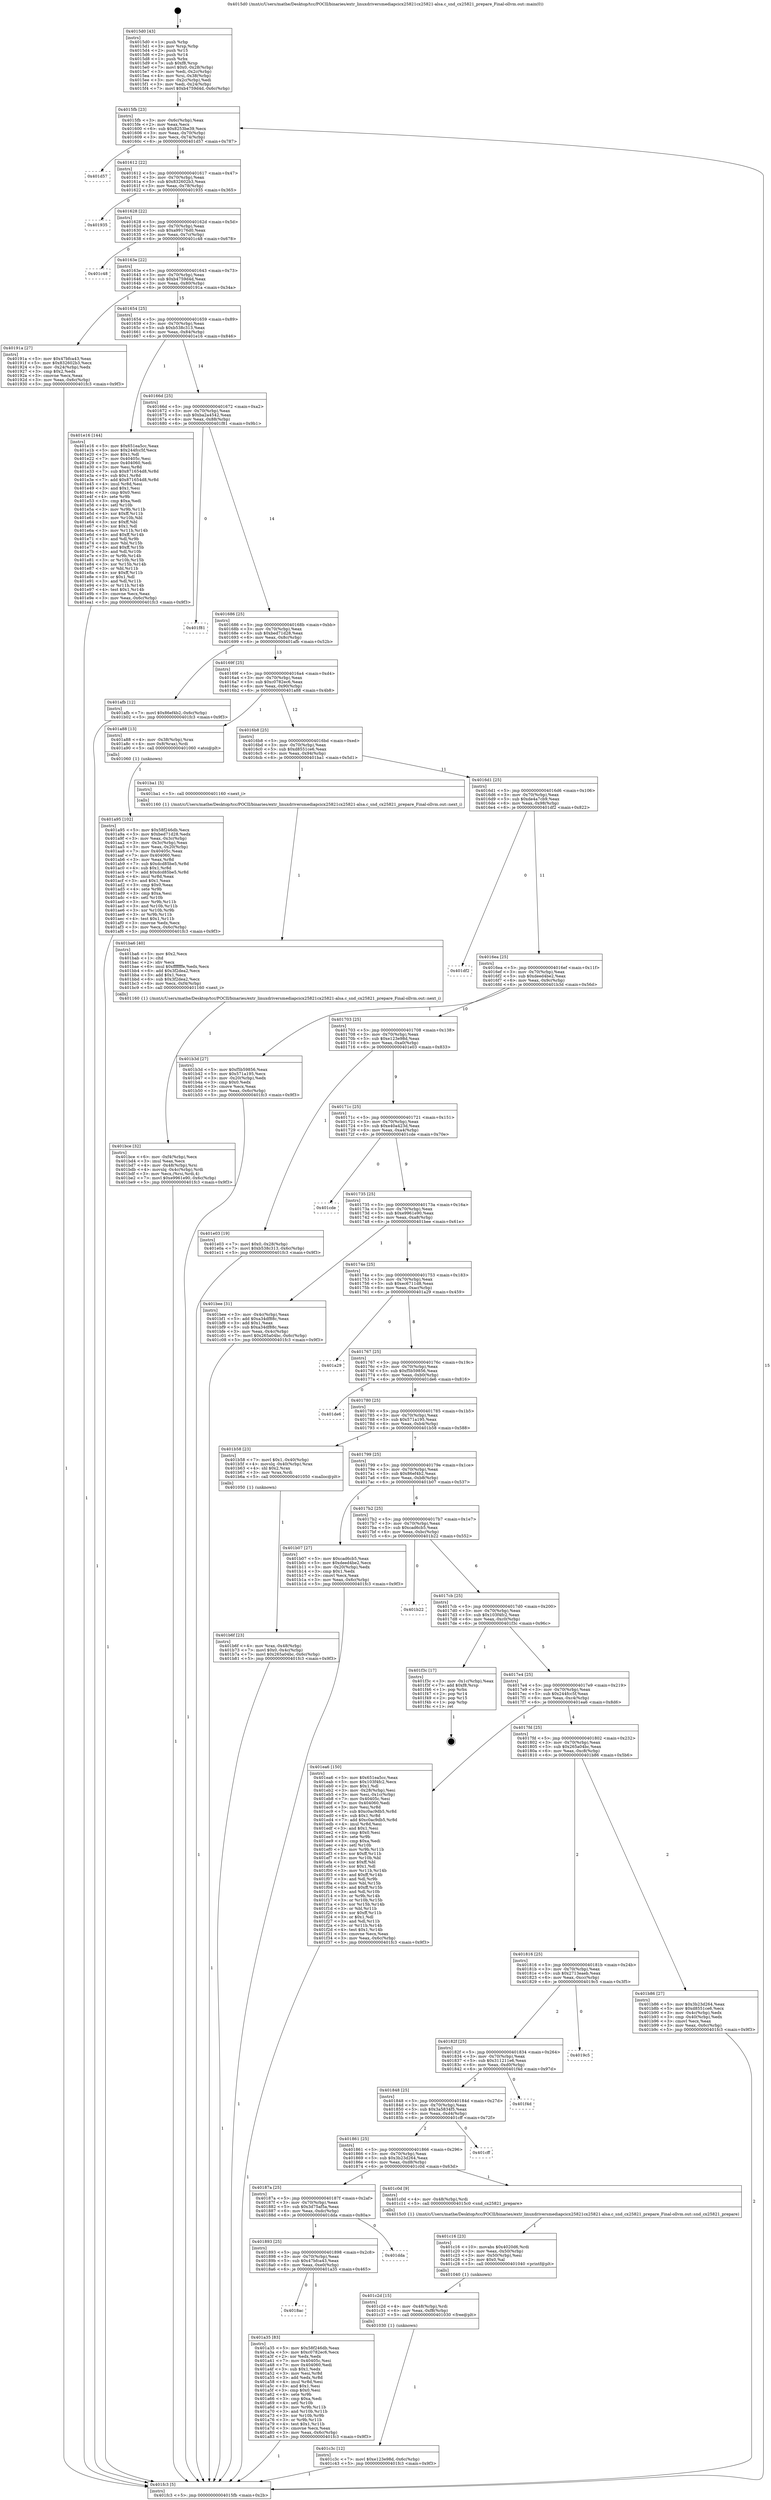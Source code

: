 digraph "0x4015d0" {
  label = "0x4015d0 (/mnt/c/Users/mathe/Desktop/tcc/POCII/binaries/extr_linuxdriversmediapcicx25821cx25821-alsa.c_snd_cx25821_prepare_Final-ollvm.out::main(0))"
  labelloc = "t"
  node[shape=record]

  Entry [label="",width=0.3,height=0.3,shape=circle,fillcolor=black,style=filled]
  "0x4015fb" [label="{
     0x4015fb [23]\l
     | [instrs]\l
     &nbsp;&nbsp;0x4015fb \<+3\>: mov -0x6c(%rbp),%eax\l
     &nbsp;&nbsp;0x4015fe \<+2\>: mov %eax,%ecx\l
     &nbsp;&nbsp;0x401600 \<+6\>: sub $0x8253be39,%ecx\l
     &nbsp;&nbsp;0x401606 \<+3\>: mov %eax,-0x70(%rbp)\l
     &nbsp;&nbsp;0x401609 \<+3\>: mov %ecx,-0x74(%rbp)\l
     &nbsp;&nbsp;0x40160c \<+6\>: je 0000000000401d57 \<main+0x787\>\l
  }"]
  "0x401d57" [label="{
     0x401d57\l
  }", style=dashed]
  "0x401612" [label="{
     0x401612 [22]\l
     | [instrs]\l
     &nbsp;&nbsp;0x401612 \<+5\>: jmp 0000000000401617 \<main+0x47\>\l
     &nbsp;&nbsp;0x401617 \<+3\>: mov -0x70(%rbp),%eax\l
     &nbsp;&nbsp;0x40161a \<+5\>: sub $0x832602b3,%eax\l
     &nbsp;&nbsp;0x40161f \<+3\>: mov %eax,-0x78(%rbp)\l
     &nbsp;&nbsp;0x401622 \<+6\>: je 0000000000401935 \<main+0x365\>\l
  }"]
  Exit [label="",width=0.3,height=0.3,shape=circle,fillcolor=black,style=filled,peripheries=2]
  "0x401935" [label="{
     0x401935\l
  }", style=dashed]
  "0x401628" [label="{
     0x401628 [22]\l
     | [instrs]\l
     &nbsp;&nbsp;0x401628 \<+5\>: jmp 000000000040162d \<main+0x5d\>\l
     &nbsp;&nbsp;0x40162d \<+3\>: mov -0x70(%rbp),%eax\l
     &nbsp;&nbsp;0x401630 \<+5\>: sub $0xa99176d0,%eax\l
     &nbsp;&nbsp;0x401635 \<+3\>: mov %eax,-0x7c(%rbp)\l
     &nbsp;&nbsp;0x401638 \<+6\>: je 0000000000401c48 \<main+0x678\>\l
  }"]
  "0x401c3c" [label="{
     0x401c3c [12]\l
     | [instrs]\l
     &nbsp;&nbsp;0x401c3c \<+7\>: movl $0xe123e98d,-0x6c(%rbp)\l
     &nbsp;&nbsp;0x401c43 \<+5\>: jmp 0000000000401fc3 \<main+0x9f3\>\l
  }"]
  "0x401c48" [label="{
     0x401c48\l
  }", style=dashed]
  "0x40163e" [label="{
     0x40163e [22]\l
     | [instrs]\l
     &nbsp;&nbsp;0x40163e \<+5\>: jmp 0000000000401643 \<main+0x73\>\l
     &nbsp;&nbsp;0x401643 \<+3\>: mov -0x70(%rbp),%eax\l
     &nbsp;&nbsp;0x401646 \<+5\>: sub $0xb4759d4d,%eax\l
     &nbsp;&nbsp;0x40164b \<+3\>: mov %eax,-0x80(%rbp)\l
     &nbsp;&nbsp;0x40164e \<+6\>: je 000000000040191a \<main+0x34a\>\l
  }"]
  "0x401c2d" [label="{
     0x401c2d [15]\l
     | [instrs]\l
     &nbsp;&nbsp;0x401c2d \<+4\>: mov -0x48(%rbp),%rdi\l
     &nbsp;&nbsp;0x401c31 \<+6\>: mov %eax,-0xf8(%rbp)\l
     &nbsp;&nbsp;0x401c37 \<+5\>: call 0000000000401030 \<free@plt\>\l
     | [calls]\l
     &nbsp;&nbsp;0x401030 \{1\} (unknown)\l
  }"]
  "0x40191a" [label="{
     0x40191a [27]\l
     | [instrs]\l
     &nbsp;&nbsp;0x40191a \<+5\>: mov $0x47bfca43,%eax\l
     &nbsp;&nbsp;0x40191f \<+5\>: mov $0x832602b3,%ecx\l
     &nbsp;&nbsp;0x401924 \<+3\>: mov -0x24(%rbp),%edx\l
     &nbsp;&nbsp;0x401927 \<+3\>: cmp $0x2,%edx\l
     &nbsp;&nbsp;0x40192a \<+3\>: cmovne %ecx,%eax\l
     &nbsp;&nbsp;0x40192d \<+3\>: mov %eax,-0x6c(%rbp)\l
     &nbsp;&nbsp;0x401930 \<+5\>: jmp 0000000000401fc3 \<main+0x9f3\>\l
  }"]
  "0x401654" [label="{
     0x401654 [25]\l
     | [instrs]\l
     &nbsp;&nbsp;0x401654 \<+5\>: jmp 0000000000401659 \<main+0x89\>\l
     &nbsp;&nbsp;0x401659 \<+3\>: mov -0x70(%rbp),%eax\l
     &nbsp;&nbsp;0x40165c \<+5\>: sub $0xb538c313,%eax\l
     &nbsp;&nbsp;0x401661 \<+6\>: mov %eax,-0x84(%rbp)\l
     &nbsp;&nbsp;0x401667 \<+6\>: je 0000000000401e16 \<main+0x846\>\l
  }"]
  "0x401fc3" [label="{
     0x401fc3 [5]\l
     | [instrs]\l
     &nbsp;&nbsp;0x401fc3 \<+5\>: jmp 00000000004015fb \<main+0x2b\>\l
  }"]
  "0x4015d0" [label="{
     0x4015d0 [43]\l
     | [instrs]\l
     &nbsp;&nbsp;0x4015d0 \<+1\>: push %rbp\l
     &nbsp;&nbsp;0x4015d1 \<+3\>: mov %rsp,%rbp\l
     &nbsp;&nbsp;0x4015d4 \<+2\>: push %r15\l
     &nbsp;&nbsp;0x4015d6 \<+2\>: push %r14\l
     &nbsp;&nbsp;0x4015d8 \<+1\>: push %rbx\l
     &nbsp;&nbsp;0x4015d9 \<+7\>: sub $0xf8,%rsp\l
     &nbsp;&nbsp;0x4015e0 \<+7\>: movl $0x0,-0x28(%rbp)\l
     &nbsp;&nbsp;0x4015e7 \<+3\>: mov %edi,-0x2c(%rbp)\l
     &nbsp;&nbsp;0x4015ea \<+4\>: mov %rsi,-0x38(%rbp)\l
     &nbsp;&nbsp;0x4015ee \<+3\>: mov -0x2c(%rbp),%edi\l
     &nbsp;&nbsp;0x4015f1 \<+3\>: mov %edi,-0x24(%rbp)\l
     &nbsp;&nbsp;0x4015f4 \<+7\>: movl $0xb4759d4d,-0x6c(%rbp)\l
  }"]
  "0x401c16" [label="{
     0x401c16 [23]\l
     | [instrs]\l
     &nbsp;&nbsp;0x401c16 \<+10\>: movabs $0x4020d6,%rdi\l
     &nbsp;&nbsp;0x401c20 \<+3\>: mov %eax,-0x50(%rbp)\l
     &nbsp;&nbsp;0x401c23 \<+3\>: mov -0x50(%rbp),%esi\l
     &nbsp;&nbsp;0x401c26 \<+2\>: mov $0x0,%al\l
     &nbsp;&nbsp;0x401c28 \<+5\>: call 0000000000401040 \<printf@plt\>\l
     | [calls]\l
     &nbsp;&nbsp;0x401040 \{1\} (unknown)\l
  }"]
  "0x401e16" [label="{
     0x401e16 [144]\l
     | [instrs]\l
     &nbsp;&nbsp;0x401e16 \<+5\>: mov $0x651ea5cc,%eax\l
     &nbsp;&nbsp;0x401e1b \<+5\>: mov $0x244fcc5f,%ecx\l
     &nbsp;&nbsp;0x401e20 \<+2\>: mov $0x1,%dl\l
     &nbsp;&nbsp;0x401e22 \<+7\>: mov 0x40405c,%esi\l
     &nbsp;&nbsp;0x401e29 \<+7\>: mov 0x404060,%edi\l
     &nbsp;&nbsp;0x401e30 \<+3\>: mov %esi,%r8d\l
     &nbsp;&nbsp;0x401e33 \<+7\>: sub $0x871654d8,%r8d\l
     &nbsp;&nbsp;0x401e3a \<+4\>: sub $0x1,%r8d\l
     &nbsp;&nbsp;0x401e3e \<+7\>: add $0x871654d8,%r8d\l
     &nbsp;&nbsp;0x401e45 \<+4\>: imul %r8d,%esi\l
     &nbsp;&nbsp;0x401e49 \<+3\>: and $0x1,%esi\l
     &nbsp;&nbsp;0x401e4c \<+3\>: cmp $0x0,%esi\l
     &nbsp;&nbsp;0x401e4f \<+4\>: sete %r9b\l
     &nbsp;&nbsp;0x401e53 \<+3\>: cmp $0xa,%edi\l
     &nbsp;&nbsp;0x401e56 \<+4\>: setl %r10b\l
     &nbsp;&nbsp;0x401e5a \<+3\>: mov %r9b,%r11b\l
     &nbsp;&nbsp;0x401e5d \<+4\>: xor $0xff,%r11b\l
     &nbsp;&nbsp;0x401e61 \<+3\>: mov %r10b,%bl\l
     &nbsp;&nbsp;0x401e64 \<+3\>: xor $0xff,%bl\l
     &nbsp;&nbsp;0x401e67 \<+3\>: xor $0x1,%dl\l
     &nbsp;&nbsp;0x401e6a \<+3\>: mov %r11b,%r14b\l
     &nbsp;&nbsp;0x401e6d \<+4\>: and $0xff,%r14b\l
     &nbsp;&nbsp;0x401e71 \<+3\>: and %dl,%r9b\l
     &nbsp;&nbsp;0x401e74 \<+3\>: mov %bl,%r15b\l
     &nbsp;&nbsp;0x401e77 \<+4\>: and $0xff,%r15b\l
     &nbsp;&nbsp;0x401e7b \<+3\>: and %dl,%r10b\l
     &nbsp;&nbsp;0x401e7e \<+3\>: or %r9b,%r14b\l
     &nbsp;&nbsp;0x401e81 \<+3\>: or %r10b,%r15b\l
     &nbsp;&nbsp;0x401e84 \<+3\>: xor %r15b,%r14b\l
     &nbsp;&nbsp;0x401e87 \<+3\>: or %bl,%r11b\l
     &nbsp;&nbsp;0x401e8a \<+4\>: xor $0xff,%r11b\l
     &nbsp;&nbsp;0x401e8e \<+3\>: or $0x1,%dl\l
     &nbsp;&nbsp;0x401e91 \<+3\>: and %dl,%r11b\l
     &nbsp;&nbsp;0x401e94 \<+3\>: or %r11b,%r14b\l
     &nbsp;&nbsp;0x401e97 \<+4\>: test $0x1,%r14b\l
     &nbsp;&nbsp;0x401e9b \<+3\>: cmovne %ecx,%eax\l
     &nbsp;&nbsp;0x401e9e \<+3\>: mov %eax,-0x6c(%rbp)\l
     &nbsp;&nbsp;0x401ea1 \<+5\>: jmp 0000000000401fc3 \<main+0x9f3\>\l
  }"]
  "0x40166d" [label="{
     0x40166d [25]\l
     | [instrs]\l
     &nbsp;&nbsp;0x40166d \<+5\>: jmp 0000000000401672 \<main+0xa2\>\l
     &nbsp;&nbsp;0x401672 \<+3\>: mov -0x70(%rbp),%eax\l
     &nbsp;&nbsp;0x401675 \<+5\>: sub $0xba2a4542,%eax\l
     &nbsp;&nbsp;0x40167a \<+6\>: mov %eax,-0x88(%rbp)\l
     &nbsp;&nbsp;0x401680 \<+6\>: je 0000000000401f81 \<main+0x9b1\>\l
  }"]
  "0x401bce" [label="{
     0x401bce [32]\l
     | [instrs]\l
     &nbsp;&nbsp;0x401bce \<+6\>: mov -0xf4(%rbp),%ecx\l
     &nbsp;&nbsp;0x401bd4 \<+3\>: imul %eax,%ecx\l
     &nbsp;&nbsp;0x401bd7 \<+4\>: mov -0x48(%rbp),%rsi\l
     &nbsp;&nbsp;0x401bdb \<+4\>: movslq -0x4c(%rbp),%rdi\l
     &nbsp;&nbsp;0x401bdf \<+3\>: mov %ecx,(%rsi,%rdi,4)\l
     &nbsp;&nbsp;0x401be2 \<+7\>: movl $0xe9961e90,-0x6c(%rbp)\l
     &nbsp;&nbsp;0x401be9 \<+5\>: jmp 0000000000401fc3 \<main+0x9f3\>\l
  }"]
  "0x401f81" [label="{
     0x401f81\l
  }", style=dashed]
  "0x401686" [label="{
     0x401686 [25]\l
     | [instrs]\l
     &nbsp;&nbsp;0x401686 \<+5\>: jmp 000000000040168b \<main+0xbb\>\l
     &nbsp;&nbsp;0x40168b \<+3\>: mov -0x70(%rbp),%eax\l
     &nbsp;&nbsp;0x40168e \<+5\>: sub $0xbed71d28,%eax\l
     &nbsp;&nbsp;0x401693 \<+6\>: mov %eax,-0x8c(%rbp)\l
     &nbsp;&nbsp;0x401699 \<+6\>: je 0000000000401afb \<main+0x52b\>\l
  }"]
  "0x401ba6" [label="{
     0x401ba6 [40]\l
     | [instrs]\l
     &nbsp;&nbsp;0x401ba6 \<+5\>: mov $0x2,%ecx\l
     &nbsp;&nbsp;0x401bab \<+1\>: cltd\l
     &nbsp;&nbsp;0x401bac \<+2\>: idiv %ecx\l
     &nbsp;&nbsp;0x401bae \<+6\>: imul $0xfffffffe,%edx,%ecx\l
     &nbsp;&nbsp;0x401bb4 \<+6\>: add $0x3f2dea2,%ecx\l
     &nbsp;&nbsp;0x401bba \<+3\>: add $0x1,%ecx\l
     &nbsp;&nbsp;0x401bbd \<+6\>: sub $0x3f2dea2,%ecx\l
     &nbsp;&nbsp;0x401bc3 \<+6\>: mov %ecx,-0xf4(%rbp)\l
     &nbsp;&nbsp;0x401bc9 \<+5\>: call 0000000000401160 \<next_i\>\l
     | [calls]\l
     &nbsp;&nbsp;0x401160 \{1\} (/mnt/c/Users/mathe/Desktop/tcc/POCII/binaries/extr_linuxdriversmediapcicx25821cx25821-alsa.c_snd_cx25821_prepare_Final-ollvm.out::next_i)\l
  }"]
  "0x401afb" [label="{
     0x401afb [12]\l
     | [instrs]\l
     &nbsp;&nbsp;0x401afb \<+7\>: movl $0x86ef4b2,-0x6c(%rbp)\l
     &nbsp;&nbsp;0x401b02 \<+5\>: jmp 0000000000401fc3 \<main+0x9f3\>\l
  }"]
  "0x40169f" [label="{
     0x40169f [25]\l
     | [instrs]\l
     &nbsp;&nbsp;0x40169f \<+5\>: jmp 00000000004016a4 \<main+0xd4\>\l
     &nbsp;&nbsp;0x4016a4 \<+3\>: mov -0x70(%rbp),%eax\l
     &nbsp;&nbsp;0x4016a7 \<+5\>: sub $0xc0782ec6,%eax\l
     &nbsp;&nbsp;0x4016ac \<+6\>: mov %eax,-0x90(%rbp)\l
     &nbsp;&nbsp;0x4016b2 \<+6\>: je 0000000000401a88 \<main+0x4b8\>\l
  }"]
  "0x401b6f" [label="{
     0x401b6f [23]\l
     | [instrs]\l
     &nbsp;&nbsp;0x401b6f \<+4\>: mov %rax,-0x48(%rbp)\l
     &nbsp;&nbsp;0x401b73 \<+7\>: movl $0x0,-0x4c(%rbp)\l
     &nbsp;&nbsp;0x401b7a \<+7\>: movl $0x265a04bc,-0x6c(%rbp)\l
     &nbsp;&nbsp;0x401b81 \<+5\>: jmp 0000000000401fc3 \<main+0x9f3\>\l
  }"]
  "0x401a88" [label="{
     0x401a88 [13]\l
     | [instrs]\l
     &nbsp;&nbsp;0x401a88 \<+4\>: mov -0x38(%rbp),%rax\l
     &nbsp;&nbsp;0x401a8c \<+4\>: mov 0x8(%rax),%rdi\l
     &nbsp;&nbsp;0x401a90 \<+5\>: call 0000000000401060 \<atoi@plt\>\l
     | [calls]\l
     &nbsp;&nbsp;0x401060 \{1\} (unknown)\l
  }"]
  "0x4016b8" [label="{
     0x4016b8 [25]\l
     | [instrs]\l
     &nbsp;&nbsp;0x4016b8 \<+5\>: jmp 00000000004016bd \<main+0xed\>\l
     &nbsp;&nbsp;0x4016bd \<+3\>: mov -0x70(%rbp),%eax\l
     &nbsp;&nbsp;0x4016c0 \<+5\>: sub $0xd8551ce6,%eax\l
     &nbsp;&nbsp;0x4016c5 \<+6\>: mov %eax,-0x94(%rbp)\l
     &nbsp;&nbsp;0x4016cb \<+6\>: je 0000000000401ba1 \<main+0x5d1\>\l
  }"]
  "0x401a95" [label="{
     0x401a95 [102]\l
     | [instrs]\l
     &nbsp;&nbsp;0x401a95 \<+5\>: mov $0x58f246db,%ecx\l
     &nbsp;&nbsp;0x401a9a \<+5\>: mov $0xbed71d28,%edx\l
     &nbsp;&nbsp;0x401a9f \<+3\>: mov %eax,-0x3c(%rbp)\l
     &nbsp;&nbsp;0x401aa2 \<+3\>: mov -0x3c(%rbp),%eax\l
     &nbsp;&nbsp;0x401aa5 \<+3\>: mov %eax,-0x20(%rbp)\l
     &nbsp;&nbsp;0x401aa8 \<+7\>: mov 0x40405c,%eax\l
     &nbsp;&nbsp;0x401aaf \<+7\>: mov 0x404060,%esi\l
     &nbsp;&nbsp;0x401ab6 \<+3\>: mov %eax,%r8d\l
     &nbsp;&nbsp;0x401ab9 \<+7\>: sub $0xdcd85be5,%r8d\l
     &nbsp;&nbsp;0x401ac0 \<+4\>: sub $0x1,%r8d\l
     &nbsp;&nbsp;0x401ac4 \<+7\>: add $0xdcd85be5,%r8d\l
     &nbsp;&nbsp;0x401acb \<+4\>: imul %r8d,%eax\l
     &nbsp;&nbsp;0x401acf \<+3\>: and $0x1,%eax\l
     &nbsp;&nbsp;0x401ad2 \<+3\>: cmp $0x0,%eax\l
     &nbsp;&nbsp;0x401ad5 \<+4\>: sete %r9b\l
     &nbsp;&nbsp;0x401ad9 \<+3\>: cmp $0xa,%esi\l
     &nbsp;&nbsp;0x401adc \<+4\>: setl %r10b\l
     &nbsp;&nbsp;0x401ae0 \<+3\>: mov %r9b,%r11b\l
     &nbsp;&nbsp;0x401ae3 \<+3\>: and %r10b,%r11b\l
     &nbsp;&nbsp;0x401ae6 \<+3\>: xor %r10b,%r9b\l
     &nbsp;&nbsp;0x401ae9 \<+3\>: or %r9b,%r11b\l
     &nbsp;&nbsp;0x401aec \<+4\>: test $0x1,%r11b\l
     &nbsp;&nbsp;0x401af0 \<+3\>: cmovne %edx,%ecx\l
     &nbsp;&nbsp;0x401af3 \<+3\>: mov %ecx,-0x6c(%rbp)\l
     &nbsp;&nbsp;0x401af6 \<+5\>: jmp 0000000000401fc3 \<main+0x9f3\>\l
  }"]
  "0x401ba1" [label="{
     0x401ba1 [5]\l
     | [instrs]\l
     &nbsp;&nbsp;0x401ba1 \<+5\>: call 0000000000401160 \<next_i\>\l
     | [calls]\l
     &nbsp;&nbsp;0x401160 \{1\} (/mnt/c/Users/mathe/Desktop/tcc/POCII/binaries/extr_linuxdriversmediapcicx25821cx25821-alsa.c_snd_cx25821_prepare_Final-ollvm.out::next_i)\l
  }"]
  "0x4016d1" [label="{
     0x4016d1 [25]\l
     | [instrs]\l
     &nbsp;&nbsp;0x4016d1 \<+5\>: jmp 00000000004016d6 \<main+0x106\>\l
     &nbsp;&nbsp;0x4016d6 \<+3\>: mov -0x70(%rbp),%eax\l
     &nbsp;&nbsp;0x4016d9 \<+5\>: sub $0xde4a7cb9,%eax\l
     &nbsp;&nbsp;0x4016de \<+6\>: mov %eax,-0x98(%rbp)\l
     &nbsp;&nbsp;0x4016e4 \<+6\>: je 0000000000401df2 \<main+0x822\>\l
  }"]
  "0x4018ac" [label="{
     0x4018ac\l
  }", style=dashed]
  "0x401df2" [label="{
     0x401df2\l
  }", style=dashed]
  "0x4016ea" [label="{
     0x4016ea [25]\l
     | [instrs]\l
     &nbsp;&nbsp;0x4016ea \<+5\>: jmp 00000000004016ef \<main+0x11f\>\l
     &nbsp;&nbsp;0x4016ef \<+3\>: mov -0x70(%rbp),%eax\l
     &nbsp;&nbsp;0x4016f2 \<+5\>: sub $0xdeed4be2,%eax\l
     &nbsp;&nbsp;0x4016f7 \<+6\>: mov %eax,-0x9c(%rbp)\l
     &nbsp;&nbsp;0x4016fd \<+6\>: je 0000000000401b3d \<main+0x56d\>\l
  }"]
  "0x401a35" [label="{
     0x401a35 [83]\l
     | [instrs]\l
     &nbsp;&nbsp;0x401a35 \<+5\>: mov $0x58f246db,%eax\l
     &nbsp;&nbsp;0x401a3a \<+5\>: mov $0xc0782ec6,%ecx\l
     &nbsp;&nbsp;0x401a3f \<+2\>: xor %edx,%edx\l
     &nbsp;&nbsp;0x401a41 \<+7\>: mov 0x40405c,%esi\l
     &nbsp;&nbsp;0x401a48 \<+7\>: mov 0x404060,%edi\l
     &nbsp;&nbsp;0x401a4f \<+3\>: sub $0x1,%edx\l
     &nbsp;&nbsp;0x401a52 \<+3\>: mov %esi,%r8d\l
     &nbsp;&nbsp;0x401a55 \<+3\>: add %edx,%r8d\l
     &nbsp;&nbsp;0x401a58 \<+4\>: imul %r8d,%esi\l
     &nbsp;&nbsp;0x401a5c \<+3\>: and $0x1,%esi\l
     &nbsp;&nbsp;0x401a5f \<+3\>: cmp $0x0,%esi\l
     &nbsp;&nbsp;0x401a62 \<+4\>: sete %r9b\l
     &nbsp;&nbsp;0x401a66 \<+3\>: cmp $0xa,%edi\l
     &nbsp;&nbsp;0x401a69 \<+4\>: setl %r10b\l
     &nbsp;&nbsp;0x401a6d \<+3\>: mov %r9b,%r11b\l
     &nbsp;&nbsp;0x401a70 \<+3\>: and %r10b,%r11b\l
     &nbsp;&nbsp;0x401a73 \<+3\>: xor %r10b,%r9b\l
     &nbsp;&nbsp;0x401a76 \<+3\>: or %r9b,%r11b\l
     &nbsp;&nbsp;0x401a79 \<+4\>: test $0x1,%r11b\l
     &nbsp;&nbsp;0x401a7d \<+3\>: cmovne %ecx,%eax\l
     &nbsp;&nbsp;0x401a80 \<+3\>: mov %eax,-0x6c(%rbp)\l
     &nbsp;&nbsp;0x401a83 \<+5\>: jmp 0000000000401fc3 \<main+0x9f3\>\l
  }"]
  "0x401b3d" [label="{
     0x401b3d [27]\l
     | [instrs]\l
     &nbsp;&nbsp;0x401b3d \<+5\>: mov $0xf5b59856,%eax\l
     &nbsp;&nbsp;0x401b42 \<+5\>: mov $0x571a195,%ecx\l
     &nbsp;&nbsp;0x401b47 \<+3\>: mov -0x20(%rbp),%edx\l
     &nbsp;&nbsp;0x401b4a \<+3\>: cmp $0x0,%edx\l
     &nbsp;&nbsp;0x401b4d \<+3\>: cmove %ecx,%eax\l
     &nbsp;&nbsp;0x401b50 \<+3\>: mov %eax,-0x6c(%rbp)\l
     &nbsp;&nbsp;0x401b53 \<+5\>: jmp 0000000000401fc3 \<main+0x9f3\>\l
  }"]
  "0x401703" [label="{
     0x401703 [25]\l
     | [instrs]\l
     &nbsp;&nbsp;0x401703 \<+5\>: jmp 0000000000401708 \<main+0x138\>\l
     &nbsp;&nbsp;0x401708 \<+3\>: mov -0x70(%rbp),%eax\l
     &nbsp;&nbsp;0x40170b \<+5\>: sub $0xe123e98d,%eax\l
     &nbsp;&nbsp;0x401710 \<+6\>: mov %eax,-0xa0(%rbp)\l
     &nbsp;&nbsp;0x401716 \<+6\>: je 0000000000401e03 \<main+0x833\>\l
  }"]
  "0x401893" [label="{
     0x401893 [25]\l
     | [instrs]\l
     &nbsp;&nbsp;0x401893 \<+5\>: jmp 0000000000401898 \<main+0x2c8\>\l
     &nbsp;&nbsp;0x401898 \<+3\>: mov -0x70(%rbp),%eax\l
     &nbsp;&nbsp;0x40189b \<+5\>: sub $0x47bfca43,%eax\l
     &nbsp;&nbsp;0x4018a0 \<+6\>: mov %eax,-0xe0(%rbp)\l
     &nbsp;&nbsp;0x4018a6 \<+6\>: je 0000000000401a35 \<main+0x465\>\l
  }"]
  "0x401e03" [label="{
     0x401e03 [19]\l
     | [instrs]\l
     &nbsp;&nbsp;0x401e03 \<+7\>: movl $0x0,-0x28(%rbp)\l
     &nbsp;&nbsp;0x401e0a \<+7\>: movl $0xb538c313,-0x6c(%rbp)\l
     &nbsp;&nbsp;0x401e11 \<+5\>: jmp 0000000000401fc3 \<main+0x9f3\>\l
  }"]
  "0x40171c" [label="{
     0x40171c [25]\l
     | [instrs]\l
     &nbsp;&nbsp;0x40171c \<+5\>: jmp 0000000000401721 \<main+0x151\>\l
     &nbsp;&nbsp;0x401721 \<+3\>: mov -0x70(%rbp),%eax\l
     &nbsp;&nbsp;0x401724 \<+5\>: sub $0xe40a423d,%eax\l
     &nbsp;&nbsp;0x401729 \<+6\>: mov %eax,-0xa4(%rbp)\l
     &nbsp;&nbsp;0x40172f \<+6\>: je 0000000000401cde \<main+0x70e\>\l
  }"]
  "0x401dda" [label="{
     0x401dda\l
  }", style=dashed]
  "0x401cde" [label="{
     0x401cde\l
  }", style=dashed]
  "0x401735" [label="{
     0x401735 [25]\l
     | [instrs]\l
     &nbsp;&nbsp;0x401735 \<+5\>: jmp 000000000040173a \<main+0x16a\>\l
     &nbsp;&nbsp;0x40173a \<+3\>: mov -0x70(%rbp),%eax\l
     &nbsp;&nbsp;0x40173d \<+5\>: sub $0xe9961e90,%eax\l
     &nbsp;&nbsp;0x401742 \<+6\>: mov %eax,-0xa8(%rbp)\l
     &nbsp;&nbsp;0x401748 \<+6\>: je 0000000000401bee \<main+0x61e\>\l
  }"]
  "0x40187a" [label="{
     0x40187a [25]\l
     | [instrs]\l
     &nbsp;&nbsp;0x40187a \<+5\>: jmp 000000000040187f \<main+0x2af\>\l
     &nbsp;&nbsp;0x40187f \<+3\>: mov -0x70(%rbp),%eax\l
     &nbsp;&nbsp;0x401882 \<+5\>: sub $0x3d75af5a,%eax\l
     &nbsp;&nbsp;0x401887 \<+6\>: mov %eax,-0xdc(%rbp)\l
     &nbsp;&nbsp;0x40188d \<+6\>: je 0000000000401dda \<main+0x80a\>\l
  }"]
  "0x401bee" [label="{
     0x401bee [31]\l
     | [instrs]\l
     &nbsp;&nbsp;0x401bee \<+3\>: mov -0x4c(%rbp),%eax\l
     &nbsp;&nbsp;0x401bf1 \<+5\>: add $0xa34df88c,%eax\l
     &nbsp;&nbsp;0x401bf6 \<+3\>: add $0x1,%eax\l
     &nbsp;&nbsp;0x401bf9 \<+5\>: sub $0xa34df88c,%eax\l
     &nbsp;&nbsp;0x401bfe \<+3\>: mov %eax,-0x4c(%rbp)\l
     &nbsp;&nbsp;0x401c01 \<+7\>: movl $0x265a04bc,-0x6c(%rbp)\l
     &nbsp;&nbsp;0x401c08 \<+5\>: jmp 0000000000401fc3 \<main+0x9f3\>\l
  }"]
  "0x40174e" [label="{
     0x40174e [25]\l
     | [instrs]\l
     &nbsp;&nbsp;0x40174e \<+5\>: jmp 0000000000401753 \<main+0x183\>\l
     &nbsp;&nbsp;0x401753 \<+3\>: mov -0x70(%rbp),%eax\l
     &nbsp;&nbsp;0x401756 \<+5\>: sub $0xec6711d8,%eax\l
     &nbsp;&nbsp;0x40175b \<+6\>: mov %eax,-0xac(%rbp)\l
     &nbsp;&nbsp;0x401761 \<+6\>: je 0000000000401a29 \<main+0x459\>\l
  }"]
  "0x401c0d" [label="{
     0x401c0d [9]\l
     | [instrs]\l
     &nbsp;&nbsp;0x401c0d \<+4\>: mov -0x48(%rbp),%rdi\l
     &nbsp;&nbsp;0x401c11 \<+5\>: call 00000000004015c0 \<snd_cx25821_prepare\>\l
     | [calls]\l
     &nbsp;&nbsp;0x4015c0 \{1\} (/mnt/c/Users/mathe/Desktop/tcc/POCII/binaries/extr_linuxdriversmediapcicx25821cx25821-alsa.c_snd_cx25821_prepare_Final-ollvm.out::snd_cx25821_prepare)\l
  }"]
  "0x401a29" [label="{
     0x401a29\l
  }", style=dashed]
  "0x401767" [label="{
     0x401767 [25]\l
     | [instrs]\l
     &nbsp;&nbsp;0x401767 \<+5\>: jmp 000000000040176c \<main+0x19c\>\l
     &nbsp;&nbsp;0x40176c \<+3\>: mov -0x70(%rbp),%eax\l
     &nbsp;&nbsp;0x40176f \<+5\>: sub $0xf5b59856,%eax\l
     &nbsp;&nbsp;0x401774 \<+6\>: mov %eax,-0xb0(%rbp)\l
     &nbsp;&nbsp;0x40177a \<+6\>: je 0000000000401de6 \<main+0x816\>\l
  }"]
  "0x401861" [label="{
     0x401861 [25]\l
     | [instrs]\l
     &nbsp;&nbsp;0x401861 \<+5\>: jmp 0000000000401866 \<main+0x296\>\l
     &nbsp;&nbsp;0x401866 \<+3\>: mov -0x70(%rbp),%eax\l
     &nbsp;&nbsp;0x401869 \<+5\>: sub $0x3b23d264,%eax\l
     &nbsp;&nbsp;0x40186e \<+6\>: mov %eax,-0xd8(%rbp)\l
     &nbsp;&nbsp;0x401874 \<+6\>: je 0000000000401c0d \<main+0x63d\>\l
  }"]
  "0x401de6" [label="{
     0x401de6\l
  }", style=dashed]
  "0x401780" [label="{
     0x401780 [25]\l
     | [instrs]\l
     &nbsp;&nbsp;0x401780 \<+5\>: jmp 0000000000401785 \<main+0x1b5\>\l
     &nbsp;&nbsp;0x401785 \<+3\>: mov -0x70(%rbp),%eax\l
     &nbsp;&nbsp;0x401788 \<+5\>: sub $0x571a195,%eax\l
     &nbsp;&nbsp;0x40178d \<+6\>: mov %eax,-0xb4(%rbp)\l
     &nbsp;&nbsp;0x401793 \<+6\>: je 0000000000401b58 \<main+0x588\>\l
  }"]
  "0x401cff" [label="{
     0x401cff\l
  }", style=dashed]
  "0x401b58" [label="{
     0x401b58 [23]\l
     | [instrs]\l
     &nbsp;&nbsp;0x401b58 \<+7\>: movl $0x1,-0x40(%rbp)\l
     &nbsp;&nbsp;0x401b5f \<+4\>: movslq -0x40(%rbp),%rax\l
     &nbsp;&nbsp;0x401b63 \<+4\>: shl $0x2,%rax\l
     &nbsp;&nbsp;0x401b67 \<+3\>: mov %rax,%rdi\l
     &nbsp;&nbsp;0x401b6a \<+5\>: call 0000000000401050 \<malloc@plt\>\l
     | [calls]\l
     &nbsp;&nbsp;0x401050 \{1\} (unknown)\l
  }"]
  "0x401799" [label="{
     0x401799 [25]\l
     | [instrs]\l
     &nbsp;&nbsp;0x401799 \<+5\>: jmp 000000000040179e \<main+0x1ce\>\l
     &nbsp;&nbsp;0x40179e \<+3\>: mov -0x70(%rbp),%eax\l
     &nbsp;&nbsp;0x4017a1 \<+5\>: sub $0x86ef4b2,%eax\l
     &nbsp;&nbsp;0x4017a6 \<+6\>: mov %eax,-0xb8(%rbp)\l
     &nbsp;&nbsp;0x4017ac \<+6\>: je 0000000000401b07 \<main+0x537\>\l
  }"]
  "0x401848" [label="{
     0x401848 [25]\l
     | [instrs]\l
     &nbsp;&nbsp;0x401848 \<+5\>: jmp 000000000040184d \<main+0x27d\>\l
     &nbsp;&nbsp;0x40184d \<+3\>: mov -0x70(%rbp),%eax\l
     &nbsp;&nbsp;0x401850 \<+5\>: sub $0x3a5834f5,%eax\l
     &nbsp;&nbsp;0x401855 \<+6\>: mov %eax,-0xd4(%rbp)\l
     &nbsp;&nbsp;0x40185b \<+6\>: je 0000000000401cff \<main+0x72f\>\l
  }"]
  "0x401b07" [label="{
     0x401b07 [27]\l
     | [instrs]\l
     &nbsp;&nbsp;0x401b07 \<+5\>: mov $0xcad6cb5,%eax\l
     &nbsp;&nbsp;0x401b0c \<+5\>: mov $0xdeed4be2,%ecx\l
     &nbsp;&nbsp;0x401b11 \<+3\>: mov -0x20(%rbp),%edx\l
     &nbsp;&nbsp;0x401b14 \<+3\>: cmp $0x1,%edx\l
     &nbsp;&nbsp;0x401b17 \<+3\>: cmovl %ecx,%eax\l
     &nbsp;&nbsp;0x401b1a \<+3\>: mov %eax,-0x6c(%rbp)\l
     &nbsp;&nbsp;0x401b1d \<+5\>: jmp 0000000000401fc3 \<main+0x9f3\>\l
  }"]
  "0x4017b2" [label="{
     0x4017b2 [25]\l
     | [instrs]\l
     &nbsp;&nbsp;0x4017b2 \<+5\>: jmp 00000000004017b7 \<main+0x1e7\>\l
     &nbsp;&nbsp;0x4017b7 \<+3\>: mov -0x70(%rbp),%eax\l
     &nbsp;&nbsp;0x4017ba \<+5\>: sub $0xcad6cb5,%eax\l
     &nbsp;&nbsp;0x4017bf \<+6\>: mov %eax,-0xbc(%rbp)\l
     &nbsp;&nbsp;0x4017c5 \<+6\>: je 0000000000401b22 \<main+0x552\>\l
  }"]
  "0x401f4d" [label="{
     0x401f4d\l
  }", style=dashed]
  "0x401b22" [label="{
     0x401b22\l
  }", style=dashed]
  "0x4017cb" [label="{
     0x4017cb [25]\l
     | [instrs]\l
     &nbsp;&nbsp;0x4017cb \<+5\>: jmp 00000000004017d0 \<main+0x200\>\l
     &nbsp;&nbsp;0x4017d0 \<+3\>: mov -0x70(%rbp),%eax\l
     &nbsp;&nbsp;0x4017d3 \<+5\>: sub $0x103f4fc2,%eax\l
     &nbsp;&nbsp;0x4017d8 \<+6\>: mov %eax,-0xc0(%rbp)\l
     &nbsp;&nbsp;0x4017de \<+6\>: je 0000000000401f3c \<main+0x96c\>\l
  }"]
  "0x40182f" [label="{
     0x40182f [25]\l
     | [instrs]\l
     &nbsp;&nbsp;0x40182f \<+5\>: jmp 0000000000401834 \<main+0x264\>\l
     &nbsp;&nbsp;0x401834 \<+3\>: mov -0x70(%rbp),%eax\l
     &nbsp;&nbsp;0x401837 \<+5\>: sub $0x311211e6,%eax\l
     &nbsp;&nbsp;0x40183c \<+6\>: mov %eax,-0xd0(%rbp)\l
     &nbsp;&nbsp;0x401842 \<+6\>: je 0000000000401f4d \<main+0x97d\>\l
  }"]
  "0x401f3c" [label="{
     0x401f3c [17]\l
     | [instrs]\l
     &nbsp;&nbsp;0x401f3c \<+3\>: mov -0x1c(%rbp),%eax\l
     &nbsp;&nbsp;0x401f3f \<+7\>: add $0xf8,%rsp\l
     &nbsp;&nbsp;0x401f46 \<+1\>: pop %rbx\l
     &nbsp;&nbsp;0x401f47 \<+2\>: pop %r14\l
     &nbsp;&nbsp;0x401f49 \<+2\>: pop %r15\l
     &nbsp;&nbsp;0x401f4b \<+1\>: pop %rbp\l
     &nbsp;&nbsp;0x401f4c \<+1\>: ret\l
  }"]
  "0x4017e4" [label="{
     0x4017e4 [25]\l
     | [instrs]\l
     &nbsp;&nbsp;0x4017e4 \<+5\>: jmp 00000000004017e9 \<main+0x219\>\l
     &nbsp;&nbsp;0x4017e9 \<+3\>: mov -0x70(%rbp),%eax\l
     &nbsp;&nbsp;0x4017ec \<+5\>: sub $0x244fcc5f,%eax\l
     &nbsp;&nbsp;0x4017f1 \<+6\>: mov %eax,-0xc4(%rbp)\l
     &nbsp;&nbsp;0x4017f7 \<+6\>: je 0000000000401ea6 \<main+0x8d6\>\l
  }"]
  "0x4019c5" [label="{
     0x4019c5\l
  }", style=dashed]
  "0x401ea6" [label="{
     0x401ea6 [150]\l
     | [instrs]\l
     &nbsp;&nbsp;0x401ea6 \<+5\>: mov $0x651ea5cc,%eax\l
     &nbsp;&nbsp;0x401eab \<+5\>: mov $0x103f4fc2,%ecx\l
     &nbsp;&nbsp;0x401eb0 \<+2\>: mov $0x1,%dl\l
     &nbsp;&nbsp;0x401eb2 \<+3\>: mov -0x28(%rbp),%esi\l
     &nbsp;&nbsp;0x401eb5 \<+3\>: mov %esi,-0x1c(%rbp)\l
     &nbsp;&nbsp;0x401eb8 \<+7\>: mov 0x40405c,%esi\l
     &nbsp;&nbsp;0x401ebf \<+7\>: mov 0x404060,%edi\l
     &nbsp;&nbsp;0x401ec6 \<+3\>: mov %esi,%r8d\l
     &nbsp;&nbsp;0x401ec9 \<+7\>: sub $0xc0ac9db5,%r8d\l
     &nbsp;&nbsp;0x401ed0 \<+4\>: sub $0x1,%r8d\l
     &nbsp;&nbsp;0x401ed4 \<+7\>: add $0xc0ac9db5,%r8d\l
     &nbsp;&nbsp;0x401edb \<+4\>: imul %r8d,%esi\l
     &nbsp;&nbsp;0x401edf \<+3\>: and $0x1,%esi\l
     &nbsp;&nbsp;0x401ee2 \<+3\>: cmp $0x0,%esi\l
     &nbsp;&nbsp;0x401ee5 \<+4\>: sete %r9b\l
     &nbsp;&nbsp;0x401ee9 \<+3\>: cmp $0xa,%edi\l
     &nbsp;&nbsp;0x401eec \<+4\>: setl %r10b\l
     &nbsp;&nbsp;0x401ef0 \<+3\>: mov %r9b,%r11b\l
     &nbsp;&nbsp;0x401ef3 \<+4\>: xor $0xff,%r11b\l
     &nbsp;&nbsp;0x401ef7 \<+3\>: mov %r10b,%bl\l
     &nbsp;&nbsp;0x401efa \<+3\>: xor $0xff,%bl\l
     &nbsp;&nbsp;0x401efd \<+3\>: xor $0x1,%dl\l
     &nbsp;&nbsp;0x401f00 \<+3\>: mov %r11b,%r14b\l
     &nbsp;&nbsp;0x401f03 \<+4\>: and $0xff,%r14b\l
     &nbsp;&nbsp;0x401f07 \<+3\>: and %dl,%r9b\l
     &nbsp;&nbsp;0x401f0a \<+3\>: mov %bl,%r15b\l
     &nbsp;&nbsp;0x401f0d \<+4\>: and $0xff,%r15b\l
     &nbsp;&nbsp;0x401f11 \<+3\>: and %dl,%r10b\l
     &nbsp;&nbsp;0x401f14 \<+3\>: or %r9b,%r14b\l
     &nbsp;&nbsp;0x401f17 \<+3\>: or %r10b,%r15b\l
     &nbsp;&nbsp;0x401f1a \<+3\>: xor %r15b,%r14b\l
     &nbsp;&nbsp;0x401f1d \<+3\>: or %bl,%r11b\l
     &nbsp;&nbsp;0x401f20 \<+4\>: xor $0xff,%r11b\l
     &nbsp;&nbsp;0x401f24 \<+3\>: or $0x1,%dl\l
     &nbsp;&nbsp;0x401f27 \<+3\>: and %dl,%r11b\l
     &nbsp;&nbsp;0x401f2a \<+3\>: or %r11b,%r14b\l
     &nbsp;&nbsp;0x401f2d \<+4\>: test $0x1,%r14b\l
     &nbsp;&nbsp;0x401f31 \<+3\>: cmovne %ecx,%eax\l
     &nbsp;&nbsp;0x401f34 \<+3\>: mov %eax,-0x6c(%rbp)\l
     &nbsp;&nbsp;0x401f37 \<+5\>: jmp 0000000000401fc3 \<main+0x9f3\>\l
  }"]
  "0x4017fd" [label="{
     0x4017fd [25]\l
     | [instrs]\l
     &nbsp;&nbsp;0x4017fd \<+5\>: jmp 0000000000401802 \<main+0x232\>\l
     &nbsp;&nbsp;0x401802 \<+3\>: mov -0x70(%rbp),%eax\l
     &nbsp;&nbsp;0x401805 \<+5\>: sub $0x265a04bc,%eax\l
     &nbsp;&nbsp;0x40180a \<+6\>: mov %eax,-0xc8(%rbp)\l
     &nbsp;&nbsp;0x401810 \<+6\>: je 0000000000401b86 \<main+0x5b6\>\l
  }"]
  "0x401816" [label="{
     0x401816 [25]\l
     | [instrs]\l
     &nbsp;&nbsp;0x401816 \<+5\>: jmp 000000000040181b \<main+0x24b\>\l
     &nbsp;&nbsp;0x40181b \<+3\>: mov -0x70(%rbp),%eax\l
     &nbsp;&nbsp;0x40181e \<+5\>: sub $0x2713eaeb,%eax\l
     &nbsp;&nbsp;0x401823 \<+6\>: mov %eax,-0xcc(%rbp)\l
     &nbsp;&nbsp;0x401829 \<+6\>: je 00000000004019c5 \<main+0x3f5\>\l
  }"]
  "0x401b86" [label="{
     0x401b86 [27]\l
     | [instrs]\l
     &nbsp;&nbsp;0x401b86 \<+5\>: mov $0x3b23d264,%eax\l
     &nbsp;&nbsp;0x401b8b \<+5\>: mov $0xd8551ce6,%ecx\l
     &nbsp;&nbsp;0x401b90 \<+3\>: mov -0x4c(%rbp),%edx\l
     &nbsp;&nbsp;0x401b93 \<+3\>: cmp -0x40(%rbp),%edx\l
     &nbsp;&nbsp;0x401b96 \<+3\>: cmovl %ecx,%eax\l
     &nbsp;&nbsp;0x401b99 \<+3\>: mov %eax,-0x6c(%rbp)\l
     &nbsp;&nbsp;0x401b9c \<+5\>: jmp 0000000000401fc3 \<main+0x9f3\>\l
  }"]
  Entry -> "0x4015d0" [label=" 1"]
  "0x4015fb" -> "0x401d57" [label=" 0"]
  "0x4015fb" -> "0x401612" [label=" 16"]
  "0x401f3c" -> Exit [label=" 1"]
  "0x401612" -> "0x401935" [label=" 0"]
  "0x401612" -> "0x401628" [label=" 16"]
  "0x401ea6" -> "0x401fc3" [label=" 1"]
  "0x401628" -> "0x401c48" [label=" 0"]
  "0x401628" -> "0x40163e" [label=" 16"]
  "0x401e16" -> "0x401fc3" [label=" 1"]
  "0x40163e" -> "0x40191a" [label=" 1"]
  "0x40163e" -> "0x401654" [label=" 15"]
  "0x40191a" -> "0x401fc3" [label=" 1"]
  "0x4015d0" -> "0x4015fb" [label=" 1"]
  "0x401fc3" -> "0x4015fb" [label=" 15"]
  "0x401e03" -> "0x401fc3" [label=" 1"]
  "0x401654" -> "0x401e16" [label=" 1"]
  "0x401654" -> "0x40166d" [label=" 14"]
  "0x401c3c" -> "0x401fc3" [label=" 1"]
  "0x40166d" -> "0x401f81" [label=" 0"]
  "0x40166d" -> "0x401686" [label=" 14"]
  "0x401c2d" -> "0x401c3c" [label=" 1"]
  "0x401686" -> "0x401afb" [label=" 1"]
  "0x401686" -> "0x40169f" [label=" 13"]
  "0x401c16" -> "0x401c2d" [label=" 1"]
  "0x40169f" -> "0x401a88" [label=" 1"]
  "0x40169f" -> "0x4016b8" [label=" 12"]
  "0x401c0d" -> "0x401c16" [label=" 1"]
  "0x4016b8" -> "0x401ba1" [label=" 1"]
  "0x4016b8" -> "0x4016d1" [label=" 11"]
  "0x401bee" -> "0x401fc3" [label=" 1"]
  "0x4016d1" -> "0x401df2" [label=" 0"]
  "0x4016d1" -> "0x4016ea" [label=" 11"]
  "0x401bce" -> "0x401fc3" [label=" 1"]
  "0x4016ea" -> "0x401b3d" [label=" 1"]
  "0x4016ea" -> "0x401703" [label=" 10"]
  "0x401ba6" -> "0x401bce" [label=" 1"]
  "0x401703" -> "0x401e03" [label=" 1"]
  "0x401703" -> "0x40171c" [label=" 9"]
  "0x401b86" -> "0x401fc3" [label=" 2"]
  "0x40171c" -> "0x401cde" [label=" 0"]
  "0x40171c" -> "0x401735" [label=" 9"]
  "0x401b6f" -> "0x401fc3" [label=" 1"]
  "0x401735" -> "0x401bee" [label=" 1"]
  "0x401735" -> "0x40174e" [label=" 8"]
  "0x401b3d" -> "0x401fc3" [label=" 1"]
  "0x40174e" -> "0x401a29" [label=" 0"]
  "0x40174e" -> "0x401767" [label=" 8"]
  "0x401b07" -> "0x401fc3" [label=" 1"]
  "0x401767" -> "0x401de6" [label=" 0"]
  "0x401767" -> "0x401780" [label=" 8"]
  "0x401a95" -> "0x401fc3" [label=" 1"]
  "0x401780" -> "0x401b58" [label=" 1"]
  "0x401780" -> "0x401799" [label=" 7"]
  "0x401a88" -> "0x401a95" [label=" 1"]
  "0x401799" -> "0x401b07" [label=" 1"]
  "0x401799" -> "0x4017b2" [label=" 6"]
  "0x401893" -> "0x4018ac" [label=" 0"]
  "0x4017b2" -> "0x401b22" [label=" 0"]
  "0x4017b2" -> "0x4017cb" [label=" 6"]
  "0x401893" -> "0x401a35" [label=" 1"]
  "0x4017cb" -> "0x401f3c" [label=" 1"]
  "0x4017cb" -> "0x4017e4" [label=" 5"]
  "0x40187a" -> "0x401893" [label=" 1"]
  "0x4017e4" -> "0x401ea6" [label=" 1"]
  "0x4017e4" -> "0x4017fd" [label=" 4"]
  "0x40187a" -> "0x401dda" [label=" 0"]
  "0x4017fd" -> "0x401b86" [label=" 2"]
  "0x4017fd" -> "0x401816" [label=" 2"]
  "0x401b58" -> "0x401b6f" [label=" 1"]
  "0x401816" -> "0x4019c5" [label=" 0"]
  "0x401816" -> "0x40182f" [label=" 2"]
  "0x401ba1" -> "0x401ba6" [label=" 1"]
  "0x40182f" -> "0x401f4d" [label=" 0"]
  "0x40182f" -> "0x401848" [label=" 2"]
  "0x401a35" -> "0x401fc3" [label=" 1"]
  "0x401848" -> "0x401cff" [label=" 0"]
  "0x401848" -> "0x401861" [label=" 2"]
  "0x401afb" -> "0x401fc3" [label=" 1"]
  "0x401861" -> "0x401c0d" [label=" 1"]
  "0x401861" -> "0x40187a" [label=" 1"]
}
